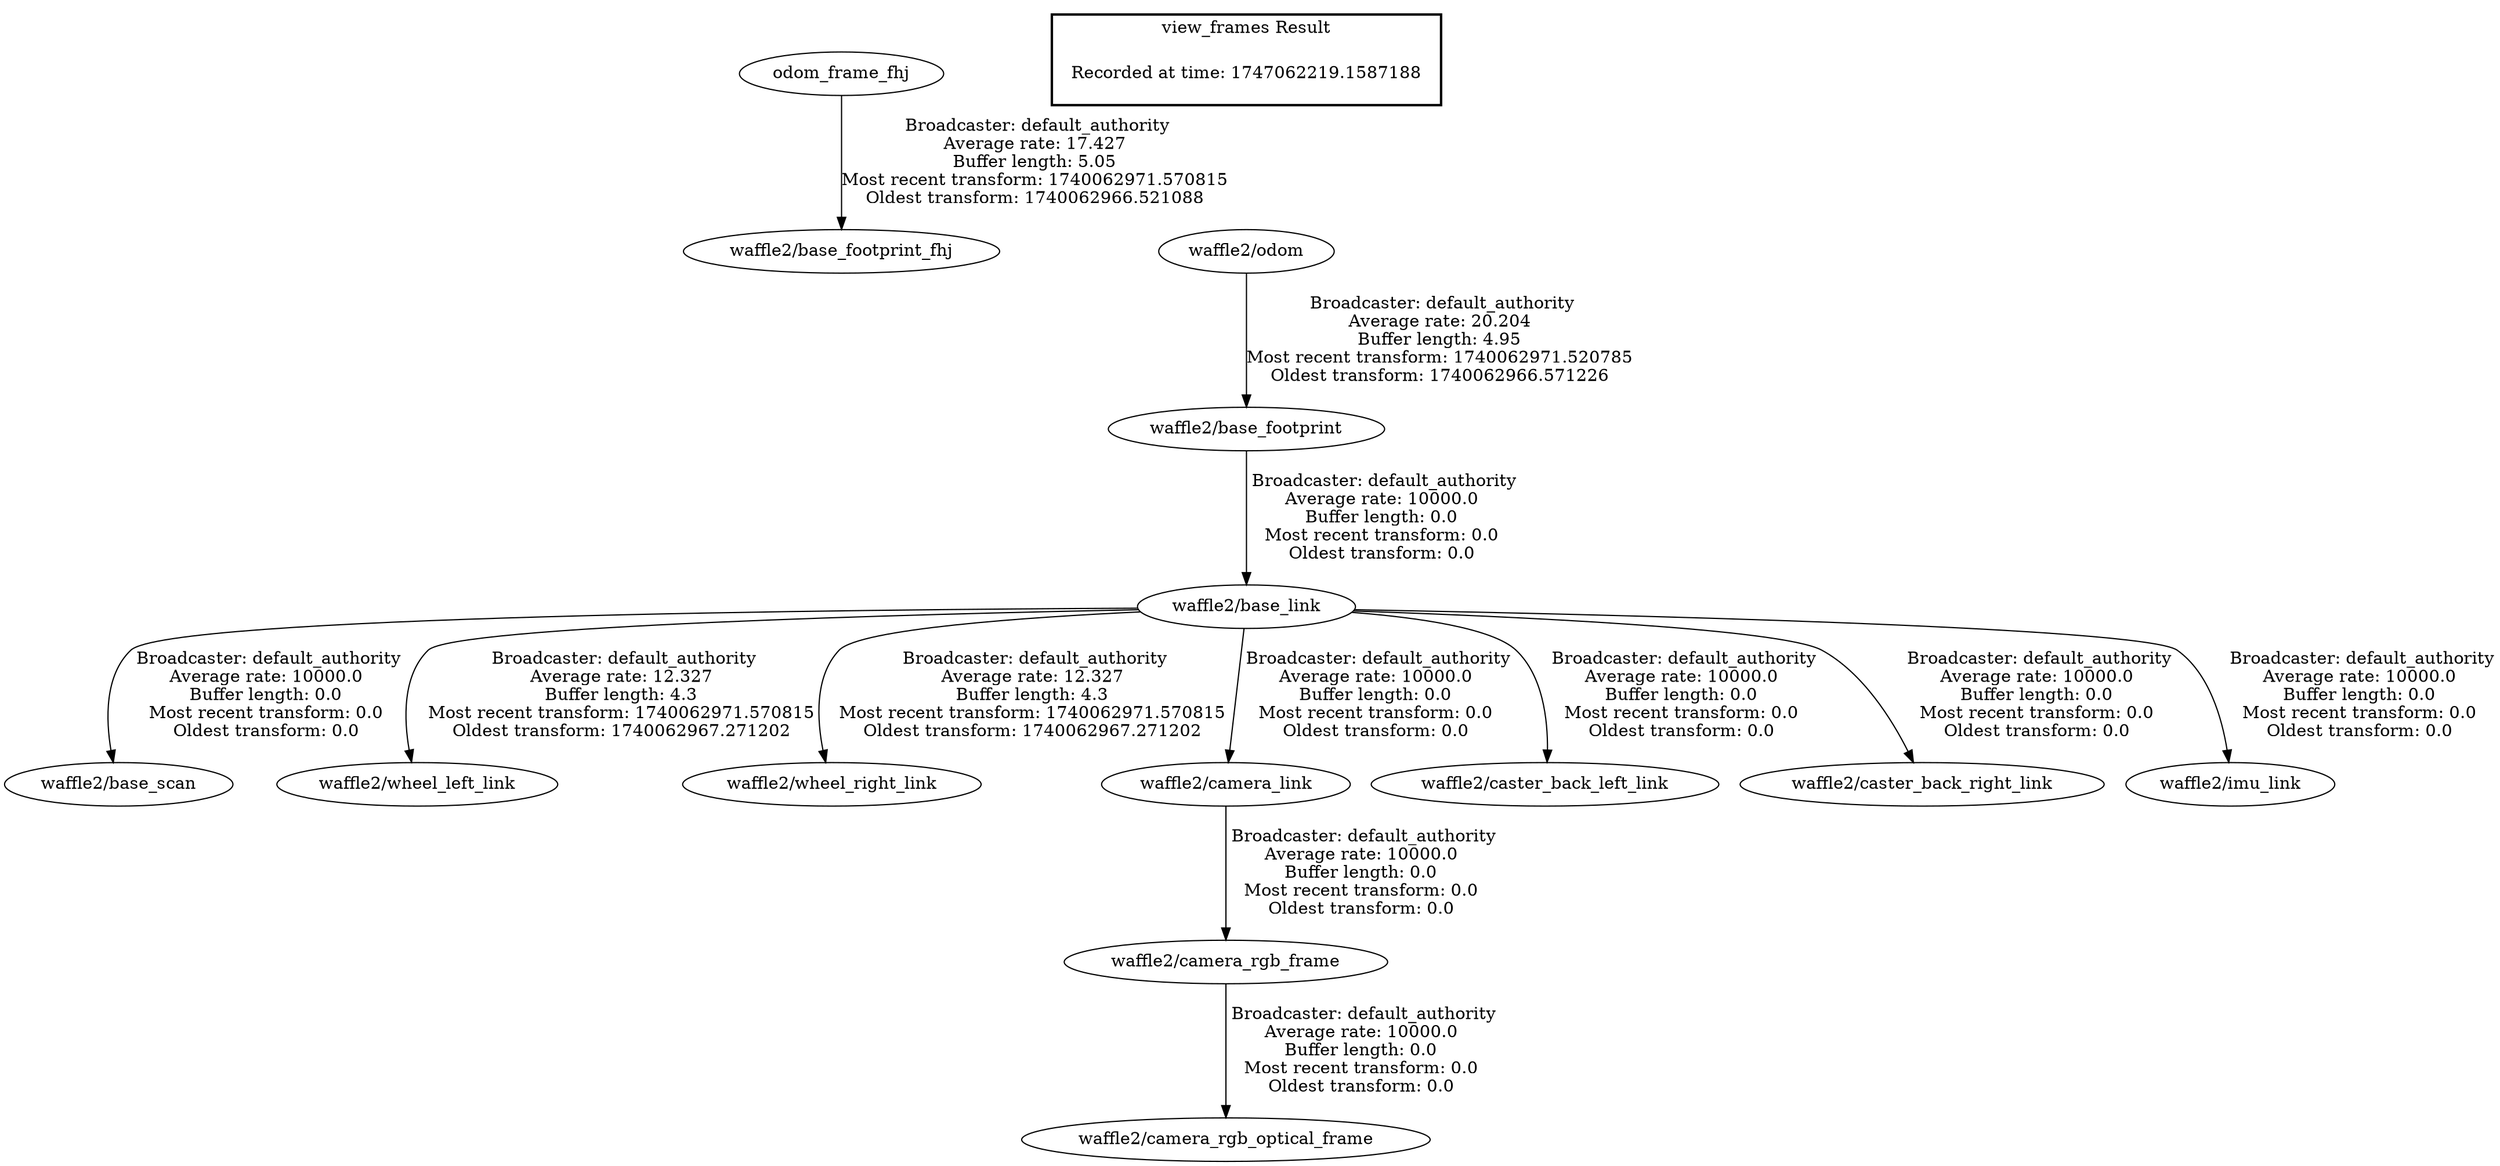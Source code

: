 digraph G {
"odom_frame_fhj" -> "waffle2/base_footprint_fhj"[label=" Broadcaster: default_authority\nAverage rate: 17.427\nBuffer length: 5.05\nMost recent transform: 1740062971.570815\nOldest transform: 1740062966.521088\n"];
"waffle2/base_link" -> "waffle2/base_scan"[label=" Broadcaster: default_authority\nAverage rate: 10000.0\nBuffer length: 0.0\nMost recent transform: 0.0\nOldest transform: 0.0\n"];
"waffle2/odom" -> "waffle2/base_footprint"[label=" Broadcaster: default_authority\nAverage rate: 20.204\nBuffer length: 4.95\nMost recent transform: 1740062971.520785\nOldest transform: 1740062966.571226\n"];
"waffle2/base_link" -> "waffle2/wheel_left_link"[label=" Broadcaster: default_authority\nAverage rate: 12.327\nBuffer length: 4.3\nMost recent transform: 1740062971.570815\nOldest transform: 1740062967.271202\n"];
"waffle2/base_footprint" -> "waffle2/base_link"[label=" Broadcaster: default_authority\nAverage rate: 10000.0\nBuffer length: 0.0\nMost recent transform: 0.0\nOldest transform: 0.0\n"];
"waffle2/base_link" -> "waffle2/wheel_right_link"[label=" Broadcaster: default_authority\nAverage rate: 12.327\nBuffer length: 4.3\nMost recent transform: 1740062971.570815\nOldest transform: 1740062967.271202\n"];
"waffle2/base_link" -> "waffle2/camera_link"[label=" Broadcaster: default_authority\nAverage rate: 10000.0\nBuffer length: 0.0\nMost recent transform: 0.0\nOldest transform: 0.0\n"];
"waffle2/camera_link" -> "waffle2/camera_rgb_frame"[label=" Broadcaster: default_authority\nAverage rate: 10000.0\nBuffer length: 0.0\nMost recent transform: 0.0\nOldest transform: 0.0\n"];
"waffle2/camera_rgb_frame" -> "waffle2/camera_rgb_optical_frame"[label=" Broadcaster: default_authority\nAverage rate: 10000.0\nBuffer length: 0.0\nMost recent transform: 0.0\nOldest transform: 0.0\n"];
"waffle2/base_link" -> "waffle2/caster_back_left_link"[label=" Broadcaster: default_authority\nAverage rate: 10000.0\nBuffer length: 0.0\nMost recent transform: 0.0\nOldest transform: 0.0\n"];
"waffle2/base_link" -> "waffle2/caster_back_right_link"[label=" Broadcaster: default_authority\nAverage rate: 10000.0\nBuffer length: 0.0\nMost recent transform: 0.0\nOldest transform: 0.0\n"];
"waffle2/base_link" -> "waffle2/imu_link"[label=" Broadcaster: default_authority\nAverage rate: 10000.0\nBuffer length: 0.0\nMost recent transform: 0.0\nOldest transform: 0.0\n"];
edge [style=invis];
 subgraph cluster_legend { style=bold; color=black; label ="view_frames Result";
"Recorded at time: 1747062219.1587188"[ shape=plaintext ] ;
}->"waffle2/odom";
}